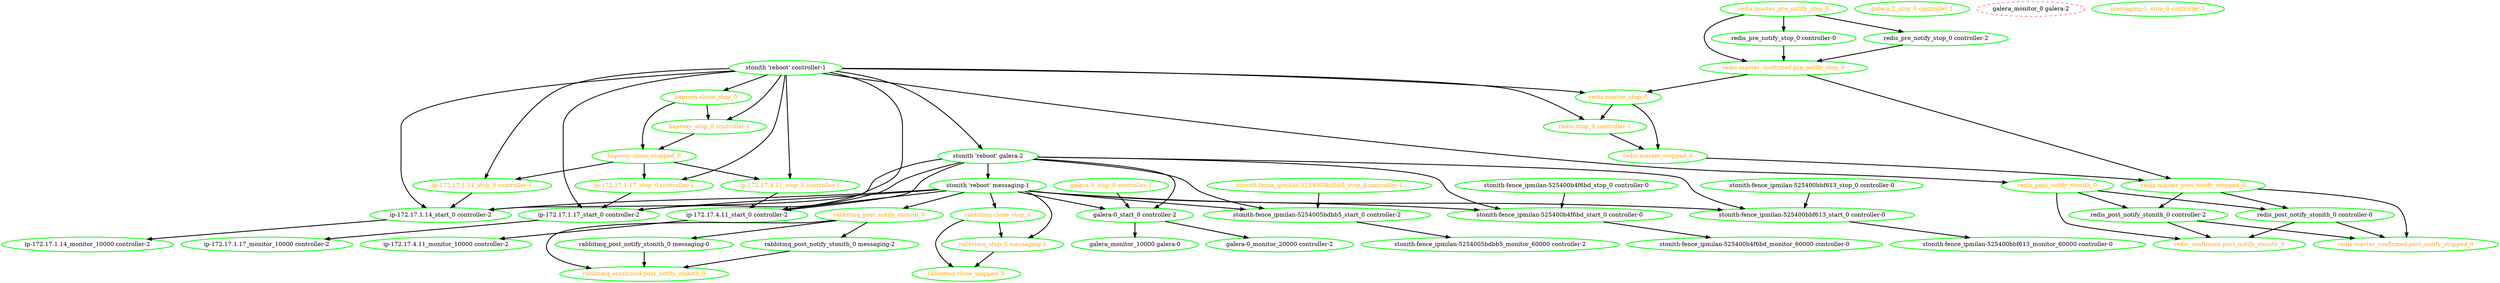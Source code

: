  digraph "g" {
"galera-0_monitor_20000 controller-2" [ style=bold color="green" fontcolor="black"]
"galera-0_start_0 controller-2" -> "galera-0_monitor_20000 controller-2" [ style = bold]
"galera-0_start_0 controller-2" -> "galera_monitor_10000 galera-0" [ style = bold]
"galera-0_start_0 controller-2" [ style=bold color="green" fontcolor="black"]
"galera-0_stop_0 controller-1" -> "galera-0_start_0 controller-2" [ style = bold]
"galera-0_stop_0 controller-1" [ style=bold color="green" fontcolor="orange"]
"galera-2_stop_0 controller-1" [ style=bold color="green" fontcolor="orange"]
"galera_monitor_0 galera-2" [ style=dashed color="red" fontcolor="black"]
"galera_monitor_10000 galera-0" [ style=bold color="green" fontcolor="black"]
"haproxy-clone_stop_0" -> "haproxy-clone_stopped_0" [ style = bold]
"haproxy-clone_stop_0" -> "haproxy_stop_0 controller-1" [ style = bold]
"haproxy-clone_stop_0" [ style=bold color="green" fontcolor="orange"]
"haproxy-clone_stopped_0" -> "ip-172.17.1.14_stop_0 controller-1" [ style = bold]
"haproxy-clone_stopped_0" -> "ip-172.17.1.17_stop_0 controller-1" [ style = bold]
"haproxy-clone_stopped_0" -> "ip-172.17.4.11_stop_0 controller-1" [ style = bold]
"haproxy-clone_stopped_0" [ style=bold color="green" fontcolor="orange"]
"haproxy_stop_0 controller-1" -> "haproxy-clone_stopped_0" [ style = bold]
"haproxy_stop_0 controller-1" [ style=bold color="green" fontcolor="orange"]
"ip-172.17.1.14_monitor_10000 controller-2" [ style=bold color="green" fontcolor="black"]
"ip-172.17.1.14_start_0 controller-2" -> "ip-172.17.1.14_monitor_10000 controller-2" [ style = bold]
"ip-172.17.1.14_start_0 controller-2" [ style=bold color="green" fontcolor="black"]
"ip-172.17.1.14_stop_0 controller-1" -> "ip-172.17.1.14_start_0 controller-2" [ style = bold]
"ip-172.17.1.14_stop_0 controller-1" [ style=bold color="green" fontcolor="orange"]
"ip-172.17.1.17_monitor_10000 controller-2" [ style=bold color="green" fontcolor="black"]
"ip-172.17.1.17_start_0 controller-2" -> "ip-172.17.1.17_monitor_10000 controller-2" [ style = bold]
"ip-172.17.1.17_start_0 controller-2" [ style=bold color="green" fontcolor="black"]
"ip-172.17.1.17_stop_0 controller-1" -> "ip-172.17.1.17_start_0 controller-2" [ style = bold]
"ip-172.17.1.17_stop_0 controller-1" [ style=bold color="green" fontcolor="orange"]
"ip-172.17.4.11_monitor_10000 controller-2" [ style=bold color="green" fontcolor="black"]
"ip-172.17.4.11_start_0 controller-2" -> "ip-172.17.4.11_monitor_10000 controller-2" [ style = bold]
"ip-172.17.4.11_start_0 controller-2" [ style=bold color="green" fontcolor="black"]
"ip-172.17.4.11_stop_0 controller-1" -> "ip-172.17.4.11_start_0 controller-2" [ style = bold]
"ip-172.17.4.11_stop_0 controller-1" [ style=bold color="green" fontcolor="orange"]
"messaging-1_stop_0 controller-1" [ style=bold color="green" fontcolor="orange"]
"rabbitmq-clone_stop_0" -> "rabbitmq-clone_stopped_0" [ style = bold]
"rabbitmq-clone_stop_0" -> "rabbitmq_stop_0 messaging-1" [ style = bold]
"rabbitmq-clone_stop_0" [ style=bold color="green" fontcolor="orange"]
"rabbitmq-clone_stopped_0" [ style=bold color="green" fontcolor="orange"]
"rabbitmq_confirmed-post_notify_stonith_0" [ style=bold color="green" fontcolor="orange"]
"rabbitmq_post_notify_stonith_0 messaging-0" -> "rabbitmq_confirmed-post_notify_stonith_0" [ style = bold]
"rabbitmq_post_notify_stonith_0 messaging-0" [ style=bold color="green" fontcolor="black"]
"rabbitmq_post_notify_stonith_0 messaging-2" -> "rabbitmq_confirmed-post_notify_stonith_0" [ style = bold]
"rabbitmq_post_notify_stonith_0 messaging-2" [ style=bold color="green" fontcolor="black"]
"rabbitmq_post_notify_stonith_0" -> "rabbitmq_confirmed-post_notify_stonith_0" [ style = bold]
"rabbitmq_post_notify_stonith_0" -> "rabbitmq_post_notify_stonith_0 messaging-0" [ style = bold]
"rabbitmq_post_notify_stonith_0" -> "rabbitmq_post_notify_stonith_0 messaging-2" [ style = bold]
"rabbitmq_post_notify_stonith_0" [ style=bold color="green" fontcolor="orange"]
"rabbitmq_stop_0 messaging-1" -> "rabbitmq-clone_stopped_0" [ style = bold]
"rabbitmq_stop_0 messaging-1" [ style=bold color="green" fontcolor="orange"]
"redis-master_confirmed-post_notify_stopped_0" [ style=bold color="green" fontcolor="orange"]
"redis-master_confirmed-pre_notify_stop_0" -> "redis-master_post_notify_stopped_0" [ style = bold]
"redis-master_confirmed-pre_notify_stop_0" -> "redis-master_stop_0" [ style = bold]
"redis-master_confirmed-pre_notify_stop_0" [ style=bold color="green" fontcolor="orange"]
"redis-master_post_notify_stopped_0" -> "redis-master_confirmed-post_notify_stopped_0" [ style = bold]
"redis-master_post_notify_stopped_0" -> "redis_post_notify_stonith_0 controller-0" [ style = bold]
"redis-master_post_notify_stopped_0" -> "redis_post_notify_stonith_0 controller-2" [ style = bold]
"redis-master_post_notify_stopped_0" [ style=bold color="green" fontcolor="orange"]
"redis-master_pre_notify_stop_0" -> "redis-master_confirmed-pre_notify_stop_0" [ style = bold]
"redis-master_pre_notify_stop_0" -> "redis_pre_notify_stop_0 controller-0" [ style = bold]
"redis-master_pre_notify_stop_0" -> "redis_pre_notify_stop_0 controller-2" [ style = bold]
"redis-master_pre_notify_stop_0" [ style=bold color="green" fontcolor="orange"]
"redis-master_stop_0" -> "redis-master_stopped_0" [ style = bold]
"redis-master_stop_0" -> "redis_stop_0 controller-1" [ style = bold]
"redis-master_stop_0" [ style=bold color="green" fontcolor="orange"]
"redis-master_stopped_0" -> "redis-master_post_notify_stopped_0" [ style = bold]
"redis-master_stopped_0" [ style=bold color="green" fontcolor="orange"]
"redis_confirmed-post_notify_stonith_0" [ style=bold color="green" fontcolor="orange"]
"redis_post_notify_stonith_0 controller-0" -> "redis-master_confirmed-post_notify_stopped_0" [ style = bold]
"redis_post_notify_stonith_0 controller-0" -> "redis_confirmed-post_notify_stonith_0" [ style = bold]
"redis_post_notify_stonith_0 controller-0" [ style=bold color="green" fontcolor="black"]
"redis_post_notify_stonith_0 controller-2" -> "redis-master_confirmed-post_notify_stopped_0" [ style = bold]
"redis_post_notify_stonith_0 controller-2" -> "redis_confirmed-post_notify_stonith_0" [ style = bold]
"redis_post_notify_stonith_0 controller-2" [ style=bold color="green" fontcolor="black"]
"redis_post_notify_stonith_0" -> "redis_confirmed-post_notify_stonith_0" [ style = bold]
"redis_post_notify_stonith_0" -> "redis_post_notify_stonith_0 controller-0" [ style = bold]
"redis_post_notify_stonith_0" -> "redis_post_notify_stonith_0 controller-2" [ style = bold]
"redis_post_notify_stonith_0" [ style=bold color="green" fontcolor="orange"]
"redis_pre_notify_stop_0 controller-0" -> "redis-master_confirmed-pre_notify_stop_0" [ style = bold]
"redis_pre_notify_stop_0 controller-0" [ style=bold color="green" fontcolor="black"]
"redis_pre_notify_stop_0 controller-2" -> "redis-master_confirmed-pre_notify_stop_0" [ style = bold]
"redis_pre_notify_stop_0 controller-2" [ style=bold color="green" fontcolor="black"]
"redis_stop_0 controller-1" -> "redis-master_stopped_0" [ style = bold]
"redis_stop_0 controller-1" [ style=bold color="green" fontcolor="orange"]
"stonith 'reboot' controller-1" -> "haproxy-clone_stop_0" [ style = bold]
"stonith 'reboot' controller-1" -> "haproxy_stop_0 controller-1" [ style = bold]
"stonith 'reboot' controller-1" -> "ip-172.17.1.14_start_0 controller-2" [ style = bold]
"stonith 'reboot' controller-1" -> "ip-172.17.1.14_stop_0 controller-1" [ style = bold]
"stonith 'reboot' controller-1" -> "ip-172.17.1.17_start_0 controller-2" [ style = bold]
"stonith 'reboot' controller-1" -> "ip-172.17.1.17_stop_0 controller-1" [ style = bold]
"stonith 'reboot' controller-1" -> "ip-172.17.4.11_start_0 controller-2" [ style = bold]
"stonith 'reboot' controller-1" -> "ip-172.17.4.11_stop_0 controller-1" [ style = bold]
"stonith 'reboot' controller-1" -> "redis-master_stop_0" [ style = bold]
"stonith 'reboot' controller-1" -> "redis_post_notify_stonith_0" [ style = bold]
"stonith 'reboot' controller-1" -> "redis_stop_0 controller-1" [ style = bold]
"stonith 'reboot' controller-1" -> "stonith 'reboot' galera-2" [ style = bold]
"stonith 'reboot' controller-1" [ style=bold color="green" fontcolor="black"]
"stonith 'reboot' galera-2" -> "galera-0_start_0 controller-2" [ style = bold]
"stonith 'reboot' galera-2" -> "ip-172.17.1.14_start_0 controller-2" [ style = bold]
"stonith 'reboot' galera-2" -> "ip-172.17.1.17_start_0 controller-2" [ style = bold]
"stonith 'reboot' galera-2" -> "ip-172.17.4.11_start_0 controller-2" [ style = bold]
"stonith 'reboot' galera-2" -> "stonith 'reboot' messaging-1" [ style = bold]
"stonith 'reboot' galera-2" -> "stonith-fence_ipmilan-5254005bdbb5_start_0 controller-2" [ style = bold]
"stonith 'reboot' galera-2" -> "stonith-fence_ipmilan-525400b4f6bd_start_0 controller-0" [ style = bold]
"stonith 'reboot' galera-2" -> "stonith-fence_ipmilan-525400bbf613_start_0 controller-0" [ style = bold]
"stonith 'reboot' galera-2" [ style=bold color="green" fontcolor="black"]
"stonith 'reboot' messaging-1" -> "galera-0_start_0 controller-2" [ style = bold]
"stonith 'reboot' messaging-1" -> "ip-172.17.1.14_start_0 controller-2" [ style = bold]
"stonith 'reboot' messaging-1" -> "ip-172.17.1.17_start_0 controller-2" [ style = bold]
"stonith 'reboot' messaging-1" -> "ip-172.17.4.11_start_0 controller-2" [ style = bold]
"stonith 'reboot' messaging-1" -> "rabbitmq-clone_stop_0" [ style = bold]
"stonith 'reboot' messaging-1" -> "rabbitmq_post_notify_stonith_0" [ style = bold]
"stonith 'reboot' messaging-1" -> "rabbitmq_stop_0 messaging-1" [ style = bold]
"stonith 'reboot' messaging-1" -> "stonith-fence_ipmilan-5254005bdbb5_start_0 controller-2" [ style = bold]
"stonith 'reboot' messaging-1" -> "stonith-fence_ipmilan-525400b4f6bd_start_0 controller-0" [ style = bold]
"stonith 'reboot' messaging-1" -> "stonith-fence_ipmilan-525400bbf613_start_0 controller-0" [ style = bold]
"stonith 'reboot' messaging-1" [ style=bold color="green" fontcolor="black"]
"stonith-fence_ipmilan-5254005bdbb5_monitor_60000 controller-2" [ style=bold color="green" fontcolor="black"]
"stonith-fence_ipmilan-5254005bdbb5_start_0 controller-2" -> "stonith-fence_ipmilan-5254005bdbb5_monitor_60000 controller-2" [ style = bold]
"stonith-fence_ipmilan-5254005bdbb5_start_0 controller-2" [ style=bold color="green" fontcolor="black"]
"stonith-fence_ipmilan-5254005bdbb5_stop_0 controller-1" -> "stonith-fence_ipmilan-5254005bdbb5_start_0 controller-2" [ style = bold]
"stonith-fence_ipmilan-5254005bdbb5_stop_0 controller-1" [ style=bold color="green" fontcolor="orange"]
"stonith-fence_ipmilan-525400b4f6bd_monitor_60000 controller-0" [ style=bold color="green" fontcolor="black"]
"stonith-fence_ipmilan-525400b4f6bd_start_0 controller-0" -> "stonith-fence_ipmilan-525400b4f6bd_monitor_60000 controller-0" [ style = bold]
"stonith-fence_ipmilan-525400b4f6bd_start_0 controller-0" [ style=bold color="green" fontcolor="black"]
"stonith-fence_ipmilan-525400b4f6bd_stop_0 controller-0" -> "stonith-fence_ipmilan-525400b4f6bd_start_0 controller-0" [ style = bold]
"stonith-fence_ipmilan-525400b4f6bd_stop_0 controller-0" [ style=bold color="green" fontcolor="black"]
"stonith-fence_ipmilan-525400bbf613_monitor_60000 controller-0" [ style=bold color="green" fontcolor="black"]
"stonith-fence_ipmilan-525400bbf613_start_0 controller-0" -> "stonith-fence_ipmilan-525400bbf613_monitor_60000 controller-0" [ style = bold]
"stonith-fence_ipmilan-525400bbf613_start_0 controller-0" [ style=bold color="green" fontcolor="black"]
"stonith-fence_ipmilan-525400bbf613_stop_0 controller-0" -> "stonith-fence_ipmilan-525400bbf613_start_0 controller-0" [ style = bold]
"stonith-fence_ipmilan-525400bbf613_stop_0 controller-0" [ style=bold color="green" fontcolor="black"]
}
